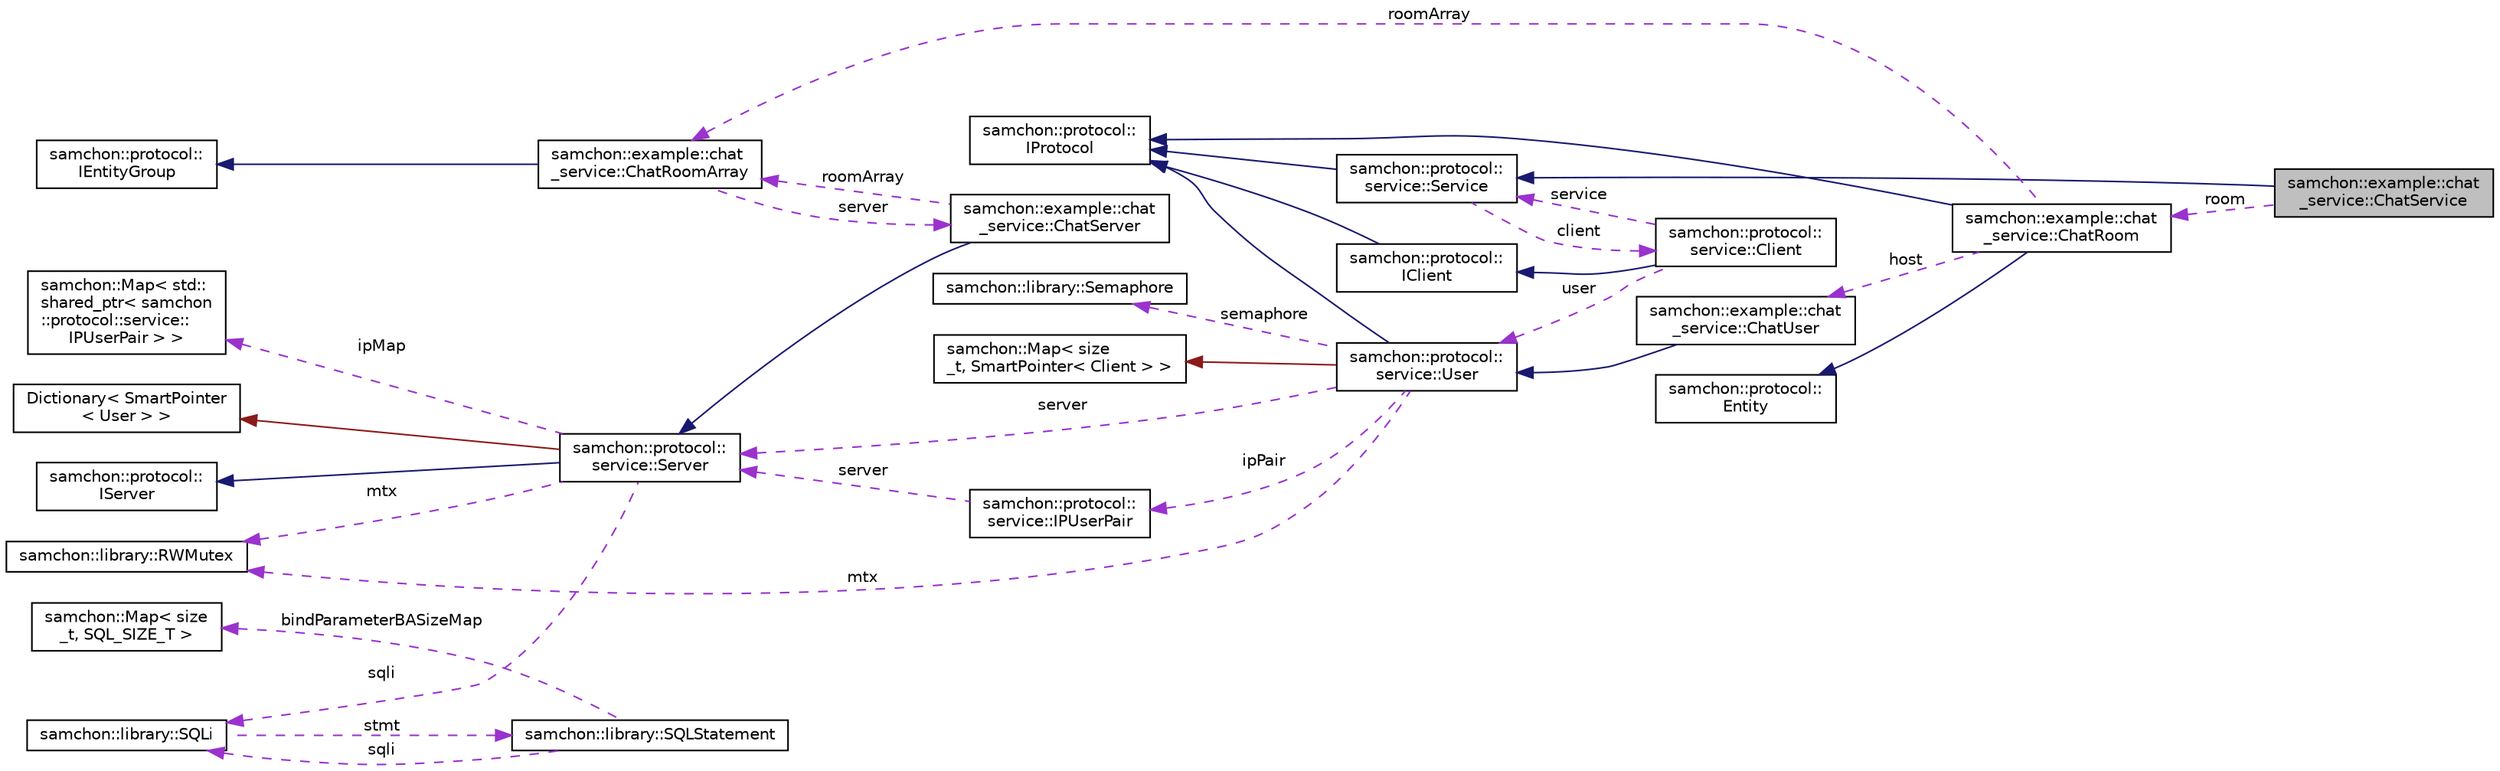digraph "samchon::example::chat_service::ChatService"
{
  edge [fontname="Helvetica",fontsize="10",labelfontname="Helvetica",labelfontsize="10"];
  node [fontname="Helvetica",fontsize="10",shape=record];
  rankdir="LR";
  Node1 [label="samchon::example::chat\l_service::ChatService",height=0.2,width=0.4,color="black", fillcolor="grey75", style="filled", fontcolor="black"];
  Node2 -> Node1 [dir="back",color="midnightblue",fontsize="10",style="solid",fontname="Helvetica"];
  Node2 [label="samchon::protocol::\lservice::Service",height=0.2,width=0.4,color="black", fillcolor="white", style="filled",URL="$d6/df3/classsamchon_1_1protocol_1_1service_1_1Service.html",tooltip="A service. "];
  Node3 -> Node2 [dir="back",color="midnightblue",fontsize="10",style="solid",fontname="Helvetica"];
  Node3 [label="samchon::protocol::\lIProtocol",height=0.2,width=0.4,color="black", fillcolor="white", style="filled",URL="$d4/dcf/classsamchon_1_1protocol_1_1IProtocol.html",tooltip="An interface of Invoke message chain. "];
  Node4 -> Node2 [dir="back",color="darkorchid3",fontsize="10",style="dashed",label=" client" ,fontname="Helvetica"];
  Node4 [label="samchon::protocol::\lservice::Client",height=0.2,width=0.4,color="black", fillcolor="white", style="filled",URL="$df/d31/classsamchon_1_1protocol_1_1service_1_1Client.html",tooltip="A network boundary with the client in an User. "];
  Node5 -> Node4 [dir="back",color="midnightblue",fontsize="10",style="solid",fontname="Helvetica"];
  Node5 [label="samchon::protocol::\lIClient",height=0.2,width=0.4,color="black", fillcolor="white", style="filled",URL="$d3/dc8/classsamchon_1_1protocol_1_1IClient.html",tooltip="An interface for a client. "];
  Node3 -> Node5 [dir="back",color="midnightblue",fontsize="10",style="solid",fontname="Helvetica"];
  Node2 -> Node4 [dir="back",color="darkorchid3",fontsize="10",style="dashed",label=" service" ,fontname="Helvetica"];
  Node6 -> Node4 [dir="back",color="darkorchid3",fontsize="10",style="dashed",label=" user" ,fontname="Helvetica"];
  Node6 [label="samchon::protocol::\lservice::User",height=0.2,width=0.4,color="black", fillcolor="white", style="filled",URL="$df/d87/classsamchon_1_1protocol_1_1service_1_1User.html",tooltip="User containing Client(s) with session-id. "];
  Node7 -> Node6 [dir="back",color="firebrick4",fontsize="10",style="solid",fontname="Helvetica"];
  Node7 [label="samchon::Map\< size\l_t, SmartPointer\< Client \> \>",height=0.2,width=0.4,color="black", fillcolor="white", style="filled",URL="$d1/d4e/classsamchon_1_1Map.html"];
  Node3 -> Node6 [dir="back",color="midnightblue",fontsize="10",style="solid",fontname="Helvetica"];
  Node8 -> Node6 [dir="back",color="darkorchid3",fontsize="10",style="dashed",label=" server" ,fontname="Helvetica"];
  Node8 [label="samchon::protocol::\lservice::Server",height=0.2,width=0.4,color="black", fillcolor="white", style="filled",URL="$d9/d35/classsamchon_1_1protocol_1_1service_1_1Server.html",tooltip="A server for (cloud) service. "];
  Node9 -> Node8 [dir="back",color="firebrick4",fontsize="10",style="solid",fontname="Helvetica"];
  Node9 [label="Dictionary\< SmartPointer\l\< User \> \>",height=0.2,width=0.4,color="black", fillcolor="white", style="filled",URL="$d1/d4e/classsamchon_1_1Map.html",tooltip="Customized std::map. "];
  Node10 -> Node8 [dir="back",color="midnightblue",fontsize="10",style="solid",fontname="Helvetica"];
  Node10 [label="samchon::protocol::\lIServer",height=0.2,width=0.4,color="black", fillcolor="white", style="filled",URL="$d4/de8/classsamchon_1_1protocol_1_1IServer.html",tooltip="An interface of a physical server. "];
  Node11 -> Node8 [dir="back",color="darkorchid3",fontsize="10",style="dashed",label=" mtx" ,fontname="Helvetica"];
  Node11 [label="samchon::library::RWMutex",height=0.2,width=0.4,color="black", fillcolor="white", style="filled",URL="$df/d85/classsamchon_1_1library_1_1RWMutex.html",tooltip="rw_mutex "];
  Node12 -> Node8 [dir="back",color="darkorchid3",fontsize="10",style="dashed",label=" ipMap" ,fontname="Helvetica"];
  Node12 [label="samchon::Map\< std::\lshared_ptr\< samchon\l::protocol::service::\lIPUserPair \> \>",height=0.2,width=0.4,color="black", fillcolor="white", style="filled",URL="$d1/d4e/classsamchon_1_1Map.html"];
  Node13 -> Node8 [dir="back",color="darkorchid3",fontsize="10",style="dashed",label=" sqli" ,fontname="Helvetica"];
  Node13 [label="samchon::library::SQLi",height=0.2,width=0.4,color="black", fillcolor="white", style="filled",URL="$d9/d2f/classsamchon_1_1library_1_1SQLi.html",tooltip="A SQL interface; DBMS connector. "];
  Node14 -> Node13 [dir="back",color="darkorchid3",fontsize="10",style="dashed",label=" stmt" ,fontname="Helvetica"];
  Node14 [label="samchon::library::SQLStatement",height=0.2,width=0.4,color="black", fillcolor="white", style="filled",URL="$de/def/classsamchon_1_1library_1_1SQLStatement.html",tooltip="A sql statement. "];
  Node15 -> Node14 [dir="back",color="darkorchid3",fontsize="10",style="dashed",label=" bindParameterBASizeMap" ,fontname="Helvetica"];
  Node15 [label="samchon::Map\< size\l_t, SQL_SIZE_T \>",height=0.2,width=0.4,color="black", fillcolor="white", style="filled",URL="$d1/d4e/classsamchon_1_1Map.html"];
  Node13 -> Node14 [dir="back",color="darkorchid3",fontsize="10",style="dashed",label=" sqli" ,fontname="Helvetica"];
  Node16 -> Node6 [dir="back",color="darkorchid3",fontsize="10",style="dashed",label=" ipPair" ,fontname="Helvetica"];
  Node16 [label="samchon::protocol::\lservice::IPUserPair",height=0.2,width=0.4,color="black", fillcolor="white", style="filled",URL="$df/dc6/classsamchon_1_1protocol_1_1service_1_1IPUserPair.html",tooltip="Relationship between IP address and User for issuing session. "];
  Node8 -> Node16 [dir="back",color="darkorchid3",fontsize="10",style="dashed",label=" server" ,fontname="Helvetica"];
  Node17 -> Node6 [dir="back",color="darkorchid3",fontsize="10",style="dashed",label=" semaphore" ,fontname="Helvetica"];
  Node17 [label="samchon::library::Semaphore",height=0.2,width=0.4,color="black", fillcolor="white", style="filled",URL="$d9/d88/classsamchon_1_1library_1_1Semaphore.html",tooltip="A semaphore. "];
  Node11 -> Node6 [dir="back",color="darkorchid3",fontsize="10",style="dashed",label=" mtx" ,fontname="Helvetica"];
  Node18 -> Node1 [dir="back",color="darkorchid3",fontsize="10",style="dashed",label=" room" ,fontname="Helvetica"];
  Node18 [label="samchon::example::chat\l_service::ChatRoom",height=0.2,width=0.4,color="black", fillcolor="white", style="filled",URL="$d7/d41/classsamchon_1_1example_1_1chat__service_1_1ChatRoom.html",tooltip="A chat room. "];
  Node19 -> Node18 [dir="back",color="midnightblue",fontsize="10",style="solid",fontname="Helvetica"];
  Node19 [label="samchon::protocol::\lEntity",height=0.2,width=0.4,color="black", fillcolor="white", style="filled",URL="$d0/d3e/classsamchon_1_1protocol_1_1Entity.html",tooltip="An entity, a standard data class. "];
  Node3 -> Node18 [dir="back",color="midnightblue",fontsize="10",style="solid",fontname="Helvetica"];
  Node20 -> Node18 [dir="back",color="darkorchid3",fontsize="10",style="dashed",label=" host" ,fontname="Helvetica"];
  Node20 [label="samchon::example::chat\l_service::ChatUser",height=0.2,width=0.4,color="black", fillcolor="white", style="filled",URL="$d7/df1/classsamchon_1_1example_1_1chat__service_1_1ChatUser.html",tooltip="An user in chat server. "];
  Node6 -> Node20 [dir="back",color="midnightblue",fontsize="10",style="solid",fontname="Helvetica"];
  Node21 -> Node18 [dir="back",color="darkorchid3",fontsize="10",style="dashed",label=" roomArray" ,fontname="Helvetica"];
  Node21 [label="samchon::example::chat\l_service::ChatRoomArray",height=0.2,width=0.4,color="black", fillcolor="white", style="filled",URL="$d2/d9a/classsamchon_1_1example_1_1chat__service_1_1ChatRoomArray.html",tooltip="A manager of chat rooms. "];
  Node22 -> Node21 [dir="back",color="midnightblue",fontsize="10",style="solid",fontname="Helvetica"];
  Node22 [label="samchon::protocol::\lIEntityGroup",height=0.2,width=0.4,color="black", fillcolor="white", style="filled",URL="$d9/d4c/classsamchon_1_1protocol_1_1IEntityGroup.html",tooltip="An iternface for entity group. "];
  Node23 -> Node21 [dir="back",color="darkorchid3",fontsize="10",style="dashed",label=" server" ,fontname="Helvetica"];
  Node23 [label="samchon::example::chat\l_service::ChatServer",height=0.2,width=0.4,color="black", fillcolor="white", style="filled",URL="$da/d56/classsamchon_1_1example_1_1chat__service_1_1ChatServer.html",tooltip="A chat server. "];
  Node8 -> Node23 [dir="back",color="midnightblue",fontsize="10",style="solid",fontname="Helvetica"];
  Node21 -> Node23 [dir="back",color="darkorchid3",fontsize="10",style="dashed",label=" roomArray" ,fontname="Helvetica"];
}
